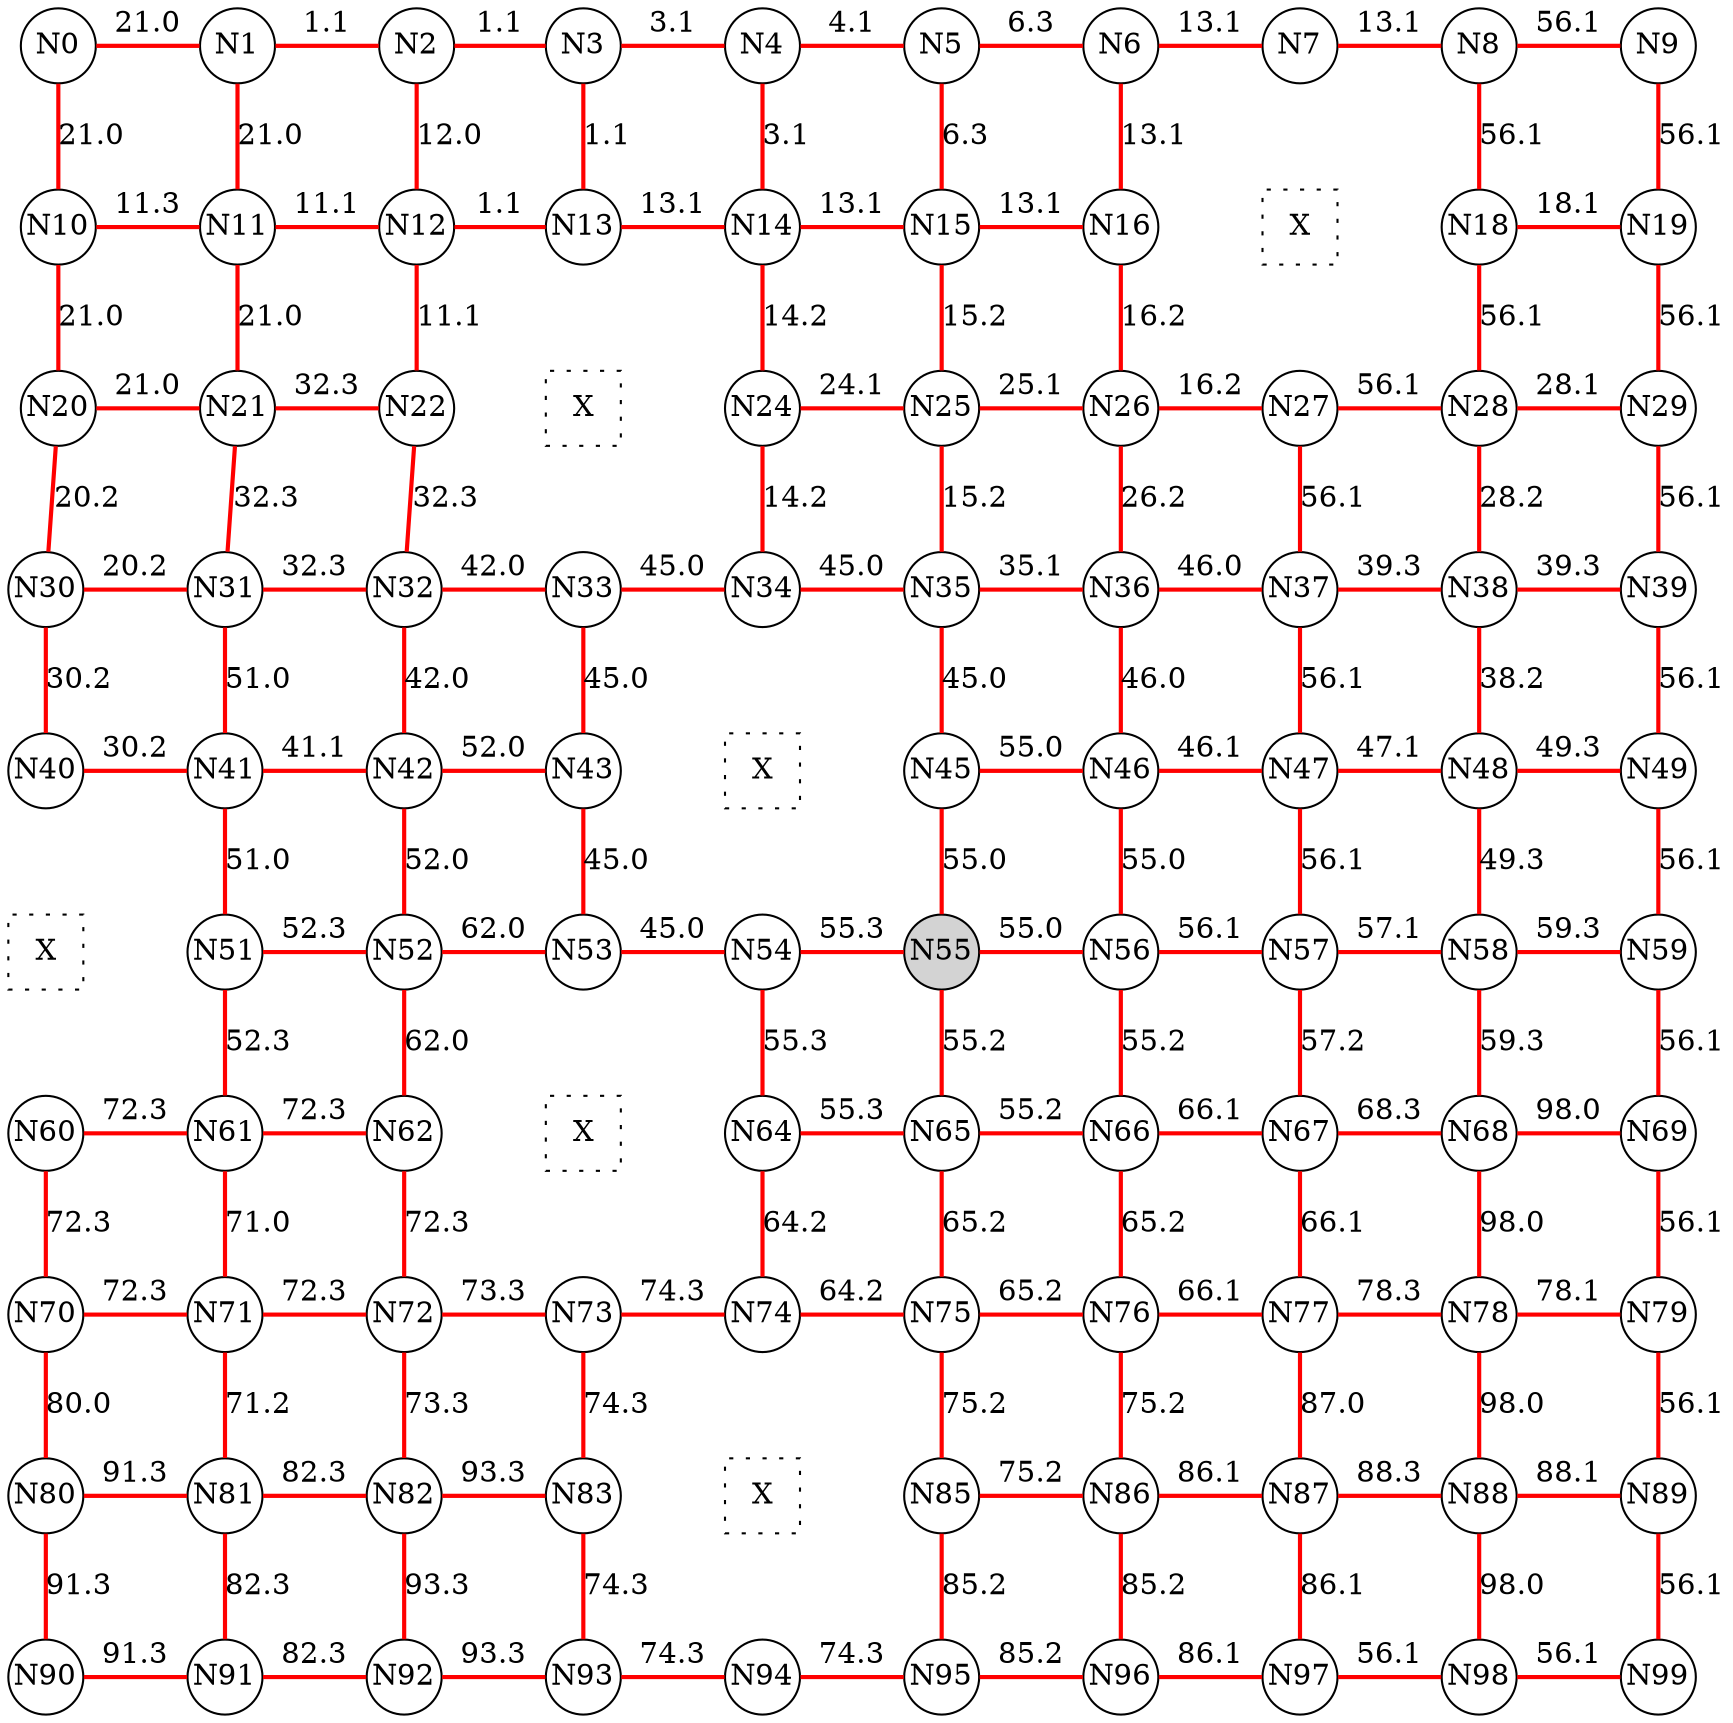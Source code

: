 
 digraph G { graph [layout=dot] 
 {rank=same; N0 [shape=circle, fixedsize=true]; N1 [shape=circle, fixedsize=true]; N2 [shape=circle, fixedsize=true]; N3 [shape=circle, fixedsize=true]; N4 [shape=circle, fixedsize=true]; N5 [shape=circle, fixedsize=true]; N6 [shape=circle, fixedsize=true]; N7 [shape=circle, fixedsize=true]; N8 [shape=circle, fixedsize=true]; N9 [shape=circle, fixedsize=true];  }
 {rank=same; N10 [shape=circle, fixedsize=true]; N11 [shape=circle, fixedsize=true]; N12 [shape=circle, fixedsize=true]; N13 [shape=circle, fixedsize=true]; N14 [shape=circle, fixedsize=true]; N15 [shape=circle, fixedsize=true]; N16 [shape=circle, fixedsize=true]; N17 [shape=square, style=dotted, fixedsize=true, label=X]; N18 [shape=circle, fixedsize=true]; N19 [shape=circle, fixedsize=true];  }
 {rank=same; N20 [shape=circle, fixedsize=true]; N21 [shape=circle, fixedsize=true]; N22 [shape=circle, fixedsize=true]; N23 [shape=square, style=dotted, fixedsize=true, label=X]; N24 [shape=circle, fixedsize=true]; N25 [shape=circle, fixedsize=true]; N26 [shape=circle, fixedsize=true]; N27 [shape=circle, fixedsize=true]; N28 [shape=circle, fixedsize=true]; N29 [shape=circle, fixedsize=true];  }
 {rank=same; N30 [shape=circle, fixedsize=true]; N31 [shape=circle, fixedsize=true]; N32 [shape=circle, fixedsize=true]; N33 [shape=circle, fixedsize=true]; N34 [shape=circle, fixedsize=true]; N35 [shape=circle, fixedsize=true]; N36 [shape=circle, fixedsize=true]; N37 [shape=circle, fixedsize=true]; N38 [shape=circle, fixedsize=true]; N39 [shape=circle, fixedsize=true];  }
 {rank=same; N40 [shape=circle, fixedsize=true]; N41 [shape=circle, fixedsize=true]; N42 [shape=circle, fixedsize=true]; N43 [shape=circle, fixedsize=true]; N44 [shape=square, style=dotted, fixedsize=true, label=X]; N45 [shape=circle, fixedsize=true]; N46 [shape=circle, fixedsize=true]; N47 [shape=circle, fixedsize=true]; N48 [shape=circle, fixedsize=true]; N49 [shape=circle, fixedsize=true];  }
 {rank=same; N50 [shape=square, style=dotted, fixedsize=true, label=X]; N51 [shape=circle, fixedsize=true]; N52 [shape=circle, fixedsize=true]; N53 [shape=circle, fixedsize=true]; N54 [shape=circle, fixedsize=true]; N55 [shape=circle, style=filled, fixedsize=true]; N56 [shape=circle, fixedsize=true]; N57 [shape=circle, fixedsize=true]; N58 [shape=circle, fixedsize=true]; N59 [shape=circle, fixedsize=true];  }
 {rank=same; N60 [shape=circle, fixedsize=true]; N61 [shape=circle, fixedsize=true]; N62 [shape=circle, fixedsize=true]; N63 [shape=square, style=dotted, fixedsize=true, label=X]; N64 [shape=circle, fixedsize=true]; N65 [shape=circle, fixedsize=true]; N66 [shape=circle, fixedsize=true]; N67 [shape=circle, fixedsize=true]; N68 [shape=circle, fixedsize=true]; N69 [shape=circle, fixedsize=true];  }
 {rank=same; N70 [shape=circle, fixedsize=true]; N71 [shape=circle, fixedsize=true]; N72 [shape=circle, fixedsize=true]; N73 [shape=circle, fixedsize=true]; N74 [shape=circle, fixedsize=true]; N75 [shape=circle, fixedsize=true]; N76 [shape=circle, fixedsize=true]; N77 [shape=circle, fixedsize=true]; N78 [shape=circle, fixedsize=true]; N79 [shape=circle, fixedsize=true];  }
 {rank=same; N80 [shape=circle, fixedsize=true]; N81 [shape=circle, fixedsize=true]; N82 [shape=circle, fixedsize=true]; N83 [shape=circle, fixedsize=true]; N84 [shape=square, style=dotted, fixedsize=true, label=X]; N85 [shape=circle, fixedsize=true]; N86 [shape=circle, fixedsize=true]; N87 [shape=circle, fixedsize=true]; N88 [shape=circle, fixedsize=true]; N89 [shape=circle, fixedsize=true];  }
 {rank=same; N90 [shape=circle, fixedsize=true]; N91 [shape=circle, fixedsize=true]; N92 [shape=circle, fixedsize=true]; N93 [shape=circle, fixedsize=true]; N94 [shape=circle, fixedsize=true]; N95 [shape=circle, fixedsize=true]; N96 [shape=circle, fixedsize=true]; N97 [shape=circle, fixedsize=true]; N98 [shape=circle, fixedsize=true]; N99 [shape=circle, fixedsize=true];  }
N0->N1 [dir=none, color=red, style=bold, label="21.0"]
N1->N2 [dir=none, color=red, style=bold, label="1.1"]
N2->N3 [dir=none, color=red, style=bold, label="1.1"]
N3->N4 [dir=none, color=red, style=bold, label="3.1"]
N4->N5 [dir=none, color=red, style=bold, label="4.1"]
N5->N6 [dir=none, color=red, style=bold, label="6.3"]
N6->N7 [dir=none, color=red, style=bold, label="13.1"]
N7->N8 [dir=none, color=red, style=bold, label="13.1"]
N8->N9 [dir=none, color=red, style=bold, label="56.1"]
N10->N11 [dir=none, color=red, style=bold, label="11.3"]
N11->N12 [dir=none, color=red, style=bold, label="11.1"]
N12->N13 [dir=none, color=red, style=bold, label="1.1"]
N13->N14 [dir=none, color=red, style=bold, label="13.1"]
N14->N15 [dir=none, color=red, style=bold, label="13.1"]
N15->N16 [dir=none, color=red, style=bold, label="13.1"]
N16->N17 [dir=none, style=invis, label=" "]
N17->N18 [dir=none, style=invis, label=" "]
N18->N19 [dir=none, color=red, style=bold, label="18.1"]
N20->N21 [dir=none, color=red, style=bold, label="21.0"]
N21->N22 [dir=none, color=red, style=bold, label="32.3"]
N22->N23 [dir=none, style=invis, label=" "]
N23->N24 [dir=none, style=invis, label=" "]
N24->N25 [dir=none, color=red, style=bold, label="24.1"]
N25->N26 [dir=none, color=red, style=bold, label="25.1"]
N26->N27 [dir=none, color=red, style=bold, label="16.2"]
N27->N28 [dir=none, color=red, style=bold, label="56.1"]
N28->N29 [dir=none, color=red, style=bold, label="28.1"]
N30->N31 [dir=none, color=red, style=bold, label="20.2"]
N31->N32 [dir=none, color=red, style=bold, label="32.3"]
N32->N33 [dir=none, color=red, style=bold, label="42.0"]
N33->N34 [dir=none, color=red, style=bold, label="45.0"]
N34->N35 [dir=none, color=red, style=bold, label="45.0"]
N35->N36 [dir=none, color=red, style=bold, label="35.1"]
N36->N37 [dir=none, color=red, style=bold, label="46.0"]
N37->N38 [dir=none, color=red, style=bold, label="39.3"]
N38->N39 [dir=none, color=red, style=bold, label="39.3"]
N40->N41 [dir=none, color=red, style=bold, label="30.2"]
N41->N42 [dir=none, color=red, style=bold, label="41.1"]
N42->N43 [dir=none, color=red, style=bold, label="52.0"]
N43->N44 [dir=none, style=invis, label=" "]
N44->N45 [dir=none, style=invis, label=" "]
N45->N46 [dir=none, color=red, style=bold, label="55.0"]
N46->N47 [dir=none, color=red, style=bold, label="46.1"]
N47->N48 [dir=none, color=red, style=bold, label="47.1"]
N48->N49 [dir=none, color=red, style=bold, label="49.3"]
N50->N51 [dir=none, style=invis, label=" "]
N51->N52 [dir=none, color=red, style=bold, label="52.3"]
N52->N53 [dir=none, color=red, style=bold, label="62.0"]
N53->N54 [dir=none, color=red, style=bold, label="45.0"]
N54->N55 [dir=none, color=red, style=bold, label="55.3"]
N55->N56 [dir=none, color=red, style=bold, label="55.0"]
N56->N57 [dir=none, color=red, style=bold, label="56.1"]
N57->N58 [dir=none, color=red, style=bold, label="57.1"]
N58->N59 [dir=none, color=red, style=bold, label="59.3"]
N60->N61 [dir=none, color=red, style=bold, label="72.3"]
N61->N62 [dir=none, color=red, style=bold, label="72.3"]
N62->N63 [dir=none, style=invis, label=" "]
N63->N64 [dir=none, style=invis, label=" "]
N64->N65 [dir=none, color=red, style=bold, label="55.3"]
N65->N66 [dir=none, color=red, style=bold, label="55.2"]
N66->N67 [dir=none, color=red, style=bold, label="66.1"]
N67->N68 [dir=none, color=red, style=bold, label="68.3"]
N68->N69 [dir=none, color=red, style=bold, label="98.0"]
N70->N71 [dir=none, color=red, style=bold, label="72.3"]
N71->N72 [dir=none, color=red, style=bold, label="72.3"]
N72->N73 [dir=none, color=red, style=bold, label="73.3"]
N73->N74 [dir=none, color=red, style=bold, label="74.3"]
N74->N75 [dir=none, color=red, style=bold, label="64.2"]
N75->N76 [dir=none, color=red, style=bold, label="65.2"]
N76->N77 [dir=none, color=red, style=bold, label="66.1"]
N77->N78 [dir=none, color=red, style=bold, label="78.3"]
N78->N79 [dir=none, color=red, style=bold, label="78.1"]
N80->N81 [dir=none, color=red, style=bold, label="91.3"]
N81->N82 [dir=none, color=red, style=bold, label="82.3"]
N82->N83 [dir=none, color=red, style=bold, label="93.3"]
N83->N84 [dir=none, style=invis, label=" "]
N84->N85 [dir=none, style=invis, label=" "]
N85->N86 [dir=none, color=red, style=bold, label="75.2"]
N86->N87 [dir=none, color=red, style=bold, label="86.1"]
N87->N88 [dir=none, color=red, style=bold, label="88.3"]
N88->N89 [dir=none, color=red, style=bold, label="88.1"]
N90->N91 [dir=none, color=red, style=bold, label="91.3"]
N91->N92 [dir=none, color=red, style=bold, label="82.3"]
N92->N93 [dir=none, color=red, style=bold, label="93.3"]
N93->N94 [dir=none, color=red, style=bold, label="74.3"]
N94->N95 [dir=none, color=red, style=bold, label="74.3"]
N95->N96 [dir=none, color=red, style=bold, label="85.2"]
N96->N97 [dir=none, color=red, style=bold, label="86.1"]
N97->N98 [dir=none, color=red, style=bold, label="56.1"]
N98->N99 [dir=none, color=red, style=bold, label="56.1"]
N0->N10 [dir=none, color=red, style=bold, label="21.0"]
N10->N20 [dir=none, color=red, style=bold, label="21.0"]
N20->N30 [dir=none, color=red, style=bold, label="20.2"]
N30->N40 [dir=none, color=red, style=bold, label="30.2"]
N40->N50 [dir=none, style=invis, label=" "]
N50->N60 [dir=none, style=invis, label=" "]
N60->N70 [dir=none, color=red, style=bold, label="72.3"]
N70->N80 [dir=none, color=red, style=bold, label="80.0"]
N80->N90 [dir=none, color=red, style=bold, label="91.3"]
N1->N11 [dir=none, color=red, style=bold, label="21.0"]
N11->N21 [dir=none, color=red, style=bold, label="21.0"]
N21->N31 [dir=none, color=red, style=bold, label="32.3"]
N31->N41 [dir=none, color=red, style=bold, label="51.0"]
N41->N51 [dir=none, color=red, style=bold, label="51.0"]
N51->N61 [dir=none, color=red, style=bold, label="52.3"]
N61->N71 [dir=none, color=red, style=bold, label="71.0"]
N71->N81 [dir=none, color=red, style=bold, label="71.2"]
N81->N91 [dir=none, color=red, style=bold, label="82.3"]
N2->N12 [dir=none, color=red, style=bold, label="12.0"]
N12->N22 [dir=none, color=red, style=bold, label="11.1"]
N22->N32 [dir=none, color=red, style=bold, label="32.3"]
N32->N42 [dir=none, color=red, style=bold, label="42.0"]
N42->N52 [dir=none, color=red, style=bold, label="52.0"]
N52->N62 [dir=none, color=red, style=bold, label="62.0"]
N62->N72 [dir=none, color=red, style=bold, label="72.3"]
N72->N82 [dir=none, color=red, style=bold, label="73.3"]
N82->N92 [dir=none, color=red, style=bold, label="93.3"]
N3->N13 [dir=none, color=red, style=bold, label="1.1"]
N13->N23 [dir=none, style=invis, label=" "]
N23->N33 [dir=none, style=invis, label=" "]
N33->N43 [dir=none, color=red, style=bold, label="45.0"]
N43->N53 [dir=none, color=red, style=bold, label="45.0"]
N53->N63 [dir=none, style=invis, label=" "]
N63->N73 [dir=none, style=invis, label=" "]
N73->N83 [dir=none, color=red, style=bold, label="74.3"]
N83->N93 [dir=none, color=red, style=bold, label="74.3"]
N4->N14 [dir=none, color=red, style=bold, label="3.1"]
N14->N24 [dir=none, color=red, style=bold, label="14.2"]
N24->N34 [dir=none, color=red, style=bold, label="14.2"]
N34->N44 [dir=none, style=invis, label=" "]
N44->N54 [dir=none, style=invis, label=" "]
N54->N64 [dir=none, color=red, style=bold, label="55.3"]
N64->N74 [dir=none, color=red, style=bold, label="64.2"]
N74->N84 [dir=none, style=invis, label=" "]
N84->N94 [dir=none, style=invis, label=" "]
N5->N15 [dir=none, color=red, style=bold, label="6.3"]
N15->N25 [dir=none, color=red, style=bold, label="15.2"]
N25->N35 [dir=none, color=red, style=bold, label="15.2"]
N35->N45 [dir=none, color=red, style=bold, label="45.0"]
N45->N55 [dir=none, color=red, style=bold, label="55.0"]
N55->N65 [dir=none, color=red, style=bold, label="55.2"]
N65->N75 [dir=none, color=red, style=bold, label="65.2"]
N75->N85 [dir=none, color=red, style=bold, label="75.2"]
N85->N95 [dir=none, color=red, style=bold, label="85.2"]
N6->N16 [dir=none, color=red, style=bold, label="13.1"]
N16->N26 [dir=none, color=red, style=bold, label="16.2"]
N26->N36 [dir=none, color=red, style=bold, label="26.2"]
N36->N46 [dir=none, color=red, style=bold, label="46.0"]
N46->N56 [dir=none, color=red, style=bold, label="55.0"]
N56->N66 [dir=none, color=red, style=bold, label="55.2"]
N66->N76 [dir=none, color=red, style=bold, label="65.2"]
N76->N86 [dir=none, color=red, style=bold, label="75.2"]
N86->N96 [dir=none, color=red, style=bold, label="85.2"]
N7->N17 [dir=none, style=invis, label=" "]
N17->N27 [dir=none, style=invis, label=" "]
N27->N37 [dir=none, color=red, style=bold, label="56.1"]
N37->N47 [dir=none, color=red, style=bold, label="56.1"]
N47->N57 [dir=none, color=red, style=bold, label="56.1"]
N57->N67 [dir=none, color=red, style=bold, label="57.2"]
N67->N77 [dir=none, color=red, style=bold, label="66.1"]
N77->N87 [dir=none, color=red, style=bold, label="87.0"]
N87->N97 [dir=none, color=red, style=bold, label="86.1"]
N8->N18 [dir=none, color=red, style=bold, label="56.1"]
N18->N28 [dir=none, color=red, style=bold, label="56.1"]
N28->N38 [dir=none, color=red, style=bold, label="28.2"]
N38->N48 [dir=none, color=red, style=bold, label="38.2"]
N48->N58 [dir=none, color=red, style=bold, label="49.3"]
N58->N68 [dir=none, color=red, style=bold, label="59.3"]
N68->N78 [dir=none, color=red, style=bold, label="98.0"]
N78->N88 [dir=none, color=red, style=bold, label="98.0"]
N88->N98 [dir=none, color=red, style=bold, label="98.0"]
N9->N19 [dir=none, color=red, style=bold, label="56.1"]
N19->N29 [dir=none, color=red, style=bold, label="56.1"]
N29->N39 [dir=none, color=red, style=bold, label="56.1"]
N39->N49 [dir=none, color=red, style=bold, label="56.1"]
N49->N59 [dir=none, color=red, style=bold, label="56.1"]
N59->N69 [dir=none, color=red, style=bold, label="56.1"]
N69->N79 [dir=none, color=red, style=bold, label="56.1"]
N79->N89 [dir=none, color=red, style=bold, label="56.1"]
N89->N99 [dir=none, color=red, style=bold, label="56.1"]
 }